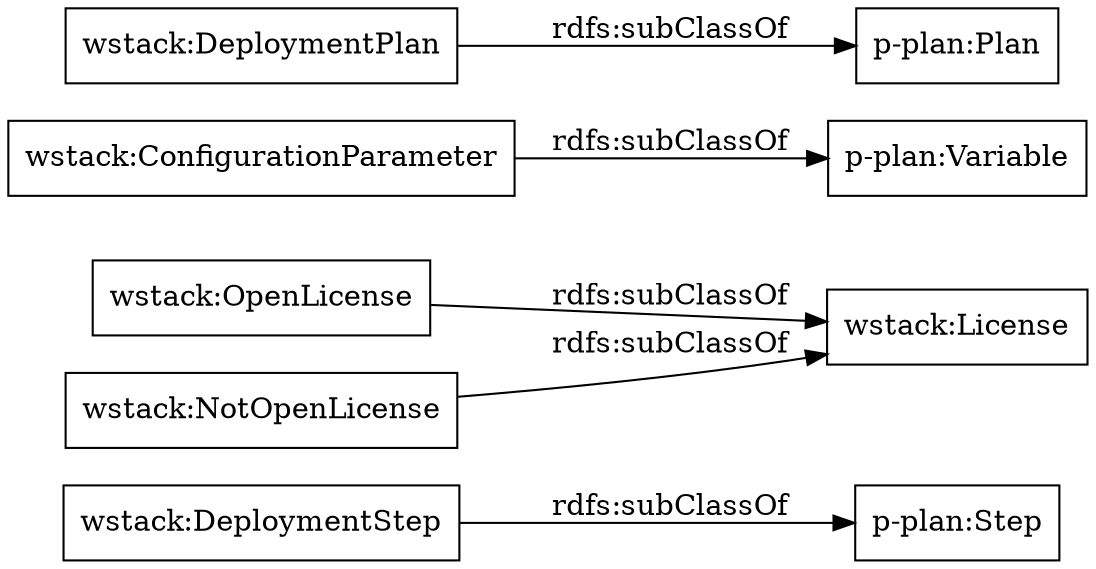 digraph ar2dtool_diagram { 
rankdir=LR;
size="1000"
node [shape = rectangle, color="black"]; "p-plan:Step" "wstack:DeploymentStep" "wstack:OpenLicense" "wstack:License" "wstack:ConfigurationParameter" "wstack:NotOpenLicense" "wstack:DeploymentPlan" "p-plan:Plan" "p-plan:Variable" ; /*classes style*/
	"wstack:OpenLicense" -> "wstack:License" [ label = "rdfs:subClassOf" ];
	"wstack:DeploymentStep" -> "p-plan:Step" [ label = "rdfs:subClassOf" ];
	"wstack:NotOpenLicense" -> "wstack:License" [ label = "rdfs:subClassOf" ];
	"wstack:ConfigurationParameter" -> "p-plan:Variable" [ label = "rdfs:subClassOf" ];
	"wstack:DeploymentPlan" -> "p-plan:Plan" [ label = "rdfs:subClassOf" ];

}

